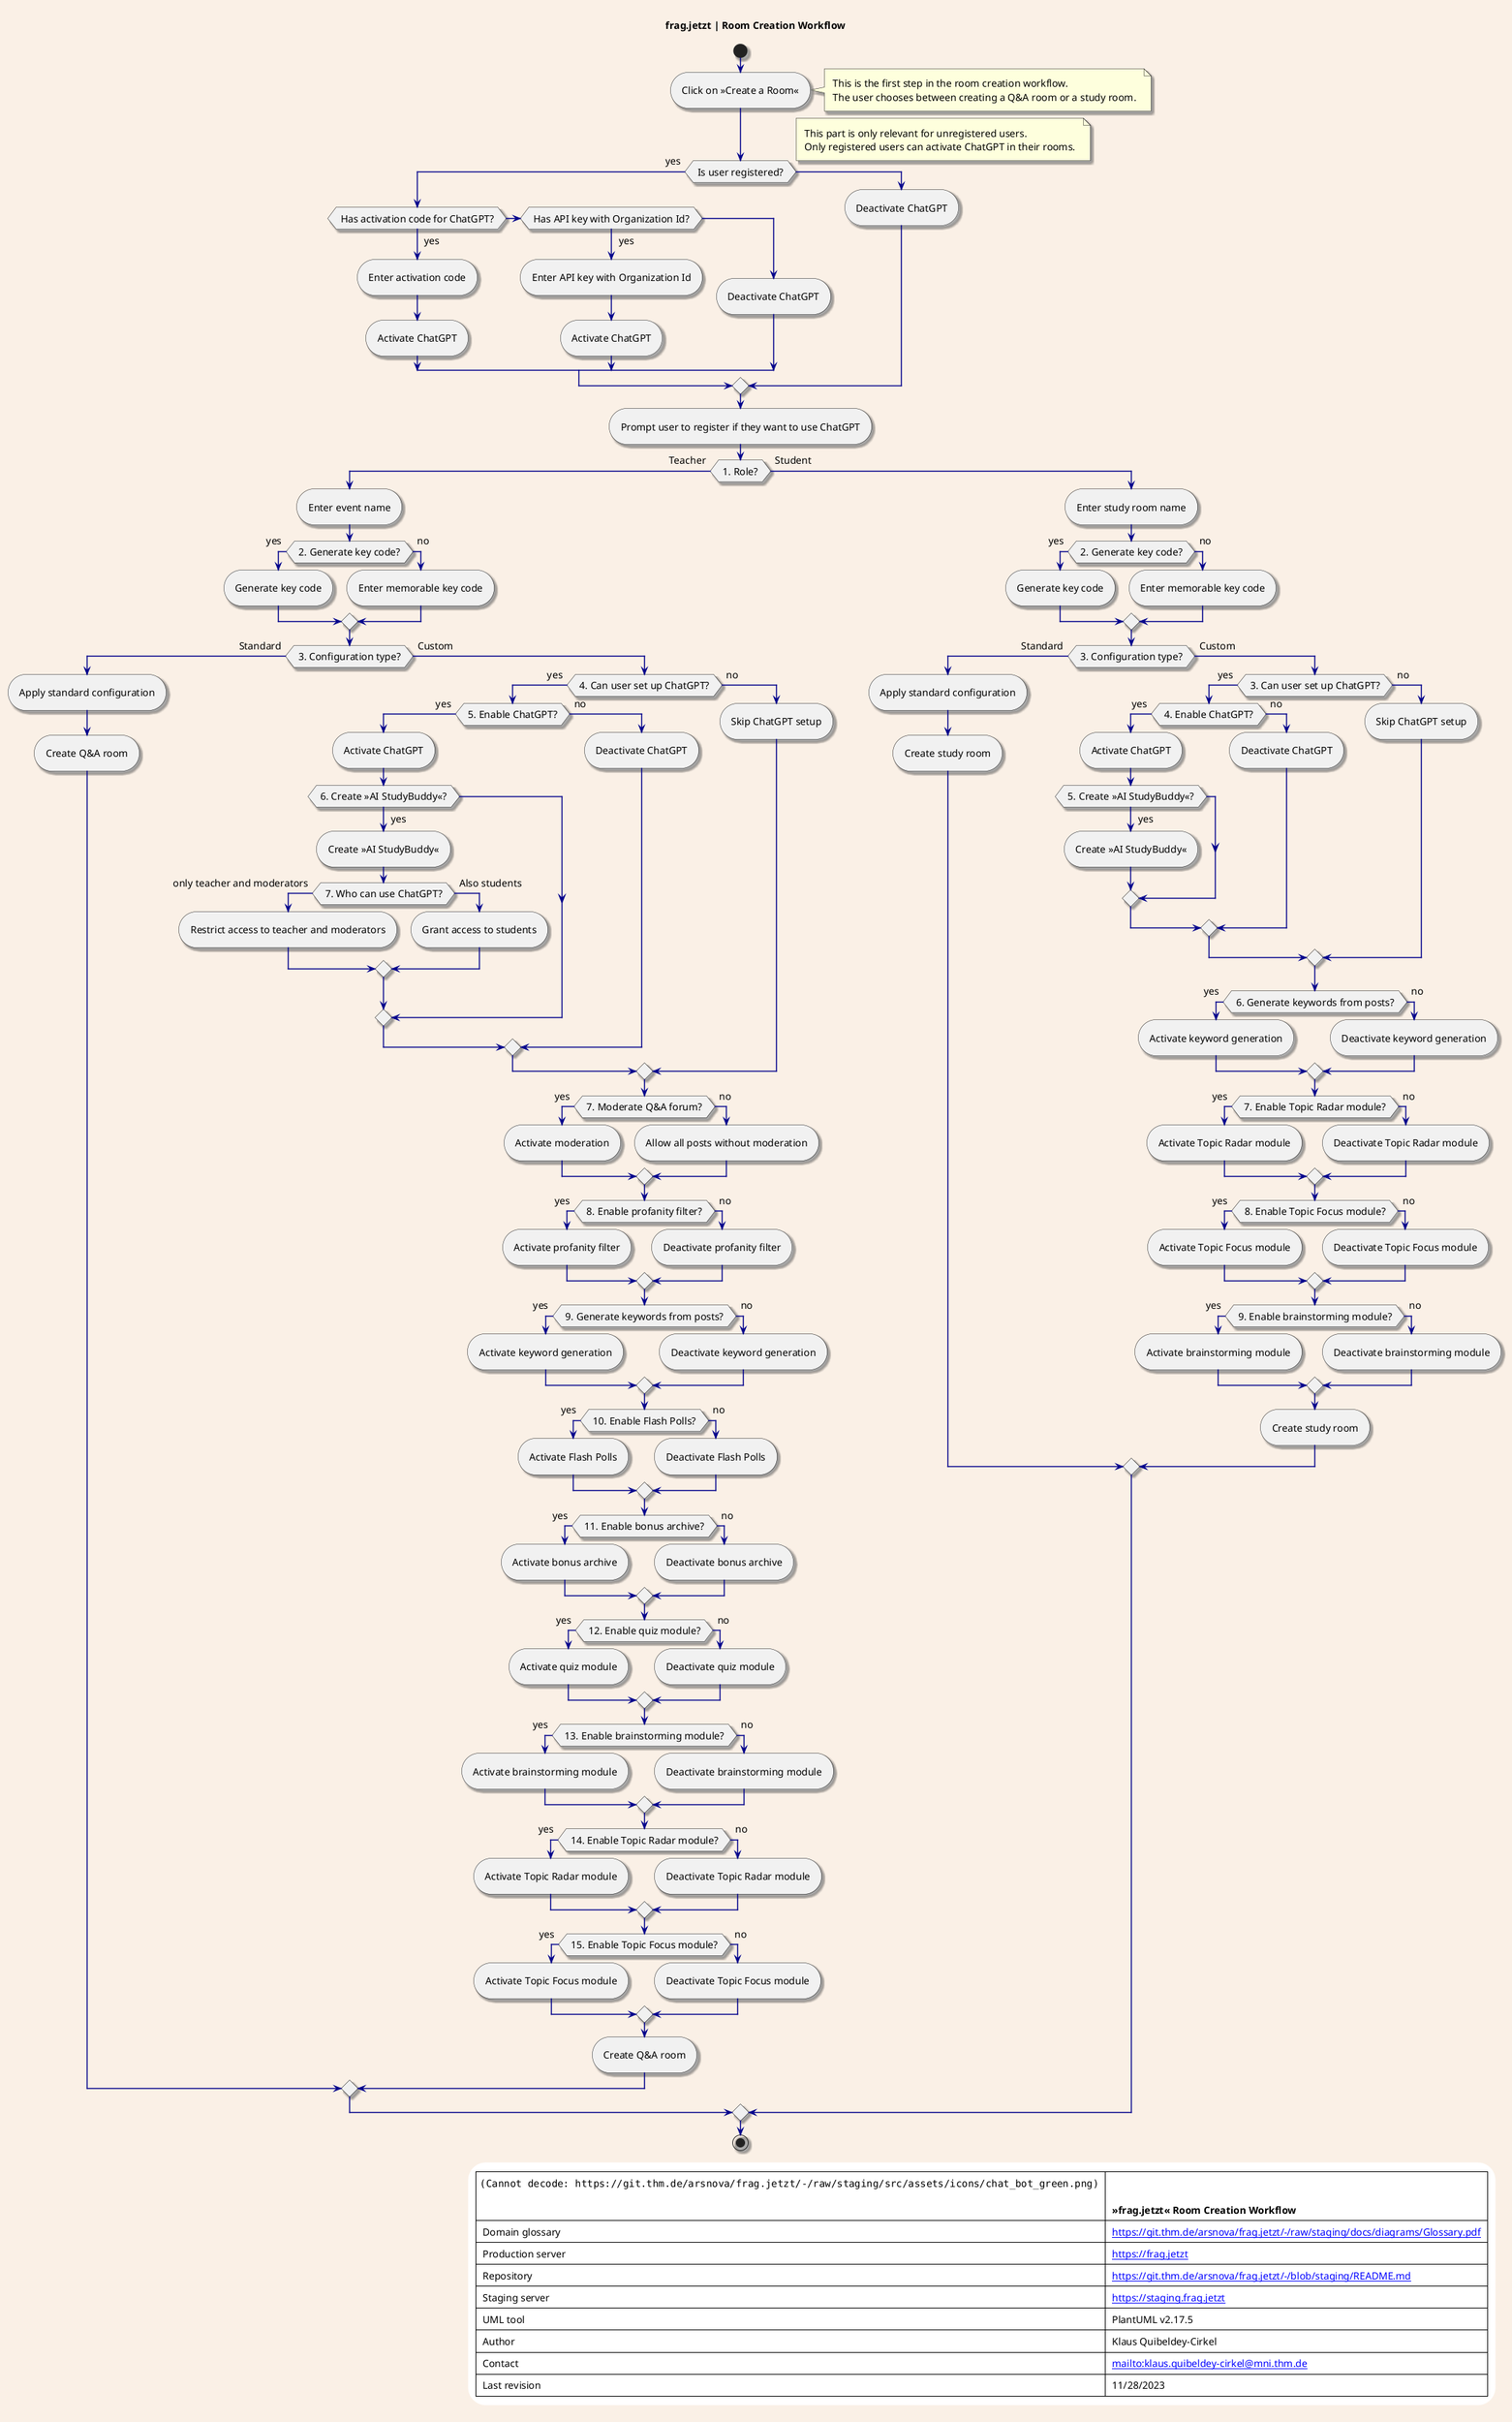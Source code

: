 @startuml room creation
title frag.jetzt | Room Creation Workflow

skinparam backgroundColor Linen
skinparam shadowing true
skinparam defaultFontSize 14
skinparam defaultFontName times new roman
skinparam Padding 6

' Additional skinparam settings
skinparam roundcorner 50
skinparam arrowColor DarkBlue
skinparam arrowThickness 1.5
skinparam LegendBackgroundColor White
skinparam LegendBorderThickness 0

start
:Click on »Create a Room«;
note right
  This is the first step in the room creation workflow.
  The user chooses between creating a Q&A room or a study room.
end note

' New decision: User Registration
if (Is user registered?) then (yes)
  note right
    This part is only relevant for unregistered users.
    Only registered users can activate ChatGPT in their rooms.
  end note
  ' New decision: Activation Code or API Key
  if (Has activation code for ChatGPT?) then (yes)
    :Enter activation code;
    :Activate ChatGPT;
  else if (Has API key with Organization Id?) then (yes)
    :Enter API key with Organization Id;
    :Activate ChatGPT;
  else
    :Deactivate ChatGPT;
  endif
else
  :Deactivate ChatGPT;
endif
:Prompt user to register if they want to use ChatGPT;

' Decision: Role
if (1. Role?) then (Teacher)
  :Enter event name;
  ' Decision: Key Code Generation
  if (2. Generate key code?) then (yes)
    :Generate key code;
  else (no)
    :Enter memorable key code;
  endif
  ' Decision: Configuration Type
  if (3. Configuration type?) then (Standard)
    :Apply standard configuration;
    :Create Q&A room;
  else (Custom)
    ' Further decisions for custom configuration
    ' Decision: ChatGPT Setup
    if (4. Can user set up ChatGPT?) then (yes)
      ' Decision: ChatGPT Availability
      if (5. Enable ChatGPT?) then (yes)
        :Activate ChatGPT;
        ' Additional Decision: »AI StudyBuddy«
        if (6. Create »AI StudyBuddy«?) then (yes)
          :Create »AI StudyBuddy«;

          ' New query: ChatGPT Access
          if (7. Who can use ChatGPT?) then (only teacher and moderators)
            :Restrict access to teacher and moderators;
          else (Also students)
            :Grant access to students;
          endif

        endif
      else (no)
        :Deactivate ChatGPT;
      endif
    else (no)
      :Skip ChatGPT setup;
    endif
    ' Decision: Q&A Forum Moderation
    if (7. Moderate Q&A forum?) then (yes)
      :Activate moderation;
    else (no)
      :Allow all posts without moderation;
    endif
    ' Decision: Profanity Filter
    if (8. Enable profanity filter?) then (yes)
      :Activate profanity filter;
    else (no)
      :Deactivate profanity filter;
    endif
    ' Decision: Keyword Generation
    if (9. Generate keywords from posts?) then (yes)
      :Activate keyword generation;
    else (no)
      :Deactivate keyword generation;
    endif

    ' Decision: Flash Polls
    if (10. Enable Flash Polls?) then (yes)
      :Activate Flash Polls;
    else (no)
      :Deactivate Flash Polls;
    endif
    ' Decision: Bonus Archive
    if (11. Enable bonus archive?) then (yes)
      :Activate bonus archive;
    else (no)
      :Deactivate bonus archive;
    endif
    ' Decision: Quiz Module
    if (12. Enable quiz module?) then (yes)
      :Activate quiz module;
    else (no)
      :Deactivate quiz module;
    endif
    ' Decision: Brainstorming Module
    if (13. Enable brainstorming module?) then (yes)
      :Activate brainstorming module;
    else (no)
      :Deactivate brainstorming module;
    endif
    ' Decision: Topic Radar Module
    if (14. Enable Topic Radar module?) then (yes)
      :Activate Topic Radar module;
    else (no)
      :Deactivate Topic Radar module;
    endif
    ' Decision: Topic Focus Module
    if (15. Enable Topic Focus module?) then (yes)
      :Activate Topic Focus module;
    else (no)
      :Deactivate Topic Focus module;
    endif
    :Create Q&A room;
  endif
else (Student)
  :Enter study room name;
  ' Decision: Key Code Generation
  if (2. Generate key code?) then (yes)
    :Generate key code;
  else (no)
    :Enter memorable key code;
  endif
  ' Decision: Configuration Type
  if (3. Configuration type?) then (Standard)
    :Apply standard configuration;
    :Create study room;
  else (Custom)
    ' Further decisions for custom configuration
    ' Decision: ChatGPT Setup
    if (3. Can user set up ChatGPT?) then (yes)
      ' Decision: ChatGPT Availability
      if (4. Enable ChatGPT?) then (yes)
        :Activate ChatGPT;
        ' Additional Decision: »AI StudyBuddy«
        if (5. Create »AI StudyBuddy«?) then (yes)
          :Create »AI StudyBuddy«;
        endif
      else (no)
        :Deactivate ChatGPT;
      endif
    else (no)
      :Skip ChatGPT setup;
    endif
    ' Decision: Keyword Generation
    if (6. Generate keywords from posts?) then (yes)
      :Activate keyword generation;
    else (no)
      :Deactivate keyword generation;
    endif
    ' Decision: Topic Radar Module
    if (7. Enable Topic Radar module?) then (yes)
      :Activate Topic Radar module;
    else (no)
      :Deactivate Topic Radar module;
    endif
    ' Decision: Topic Focus Module
    if (8. Enable Topic Focus module?) then (yes)
      :Activate Topic Focus module;
    else (no)
      :Deactivate Topic Focus module;
    endif
    ' Decision: Brainstorming Module
    if (9. Enable brainstorming module?) then (yes)
      :Activate brainstorming module;
    else (no)
      :Deactivate brainstorming module;
    endif
    :Create study room;
  endif
endif

stop

legend right
|<img:https://git.thm.de/arsnova/frag.jetzt/-/raw/staging/src/assets/icons/chat_bot_green.png{scale=0.4}> |= \n\n »frag.jetzt« Room Creation Workflow |
| Domain glossary | [[https://git.thm.de/arsnova/frag.jetzt/-/raw/staging/docs/diagrams/Glossary.pdf]] |
| Production server | [[https://frag.jetzt]] |
| Repository | [[https://git.thm.de/arsnova/frag.jetzt/-/blob/staging/README.md]] |
| Staging server | [[https://staging.frag.jetzt]] |
| UML tool| PlantUML v2.17.5|
| Author| Klaus Quibeldey-Cirkel|
| Contact| [[mailto:klaus.quibeldey-cirkel@mni.thm.de]] |
| Last revision| 11/28/2023 |
end legend

@enduml
